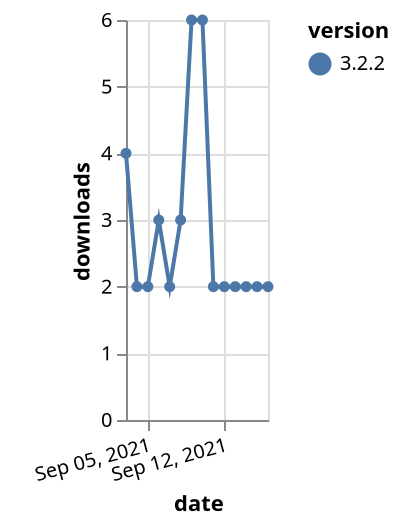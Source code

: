 {"$schema": "https://vega.github.io/schema/vega-lite/v5.json", "description": "A simple bar chart with embedded data.", "data": {"values": [{"date": "2021-09-03", "total": 4095, "delta": 4, "version": "3.2.2"}, {"date": "2021-09-04", "total": 4097, "delta": 2, "version": "3.2.2"}, {"date": "2021-09-05", "total": 4099, "delta": 2, "version": "3.2.2"}, {"date": "2021-09-06", "total": 4102, "delta": 3, "version": "3.2.2"}, {"date": "2021-09-07", "total": 4104, "delta": 2, "version": "3.2.2"}, {"date": "2021-09-08", "total": 4107, "delta": 3, "version": "3.2.2"}, {"date": "2021-09-09", "total": 4113, "delta": 6, "version": "3.2.2"}, {"date": "2021-09-10", "total": 4119, "delta": 6, "version": "3.2.2"}, {"date": "2021-09-11", "total": 4121, "delta": 2, "version": "3.2.2"}, {"date": "2021-09-12", "total": 4123, "delta": 2, "version": "3.2.2"}, {"date": "2021-09-13", "total": 4125, "delta": 2, "version": "3.2.2"}, {"date": "2021-09-14", "total": 4127, "delta": 2, "version": "3.2.2"}, {"date": "2021-09-15", "total": 4129, "delta": 2, "version": "3.2.2"}, {"date": "2021-09-16", "total": 4131, "delta": 2, "version": "3.2.2"}]}, "width": "container", "mark": {"type": "line", "point": {"filled": true}}, "encoding": {"x": {"field": "date", "type": "temporal", "timeUnit": "yearmonthdate", "title": "date", "axis": {"labelAngle": -15}}, "y": {"field": "delta", "type": "quantitative", "title": "downloads"}, "color": {"field": "version", "type": "nominal"}, "tooltip": {"field": "delta"}}}